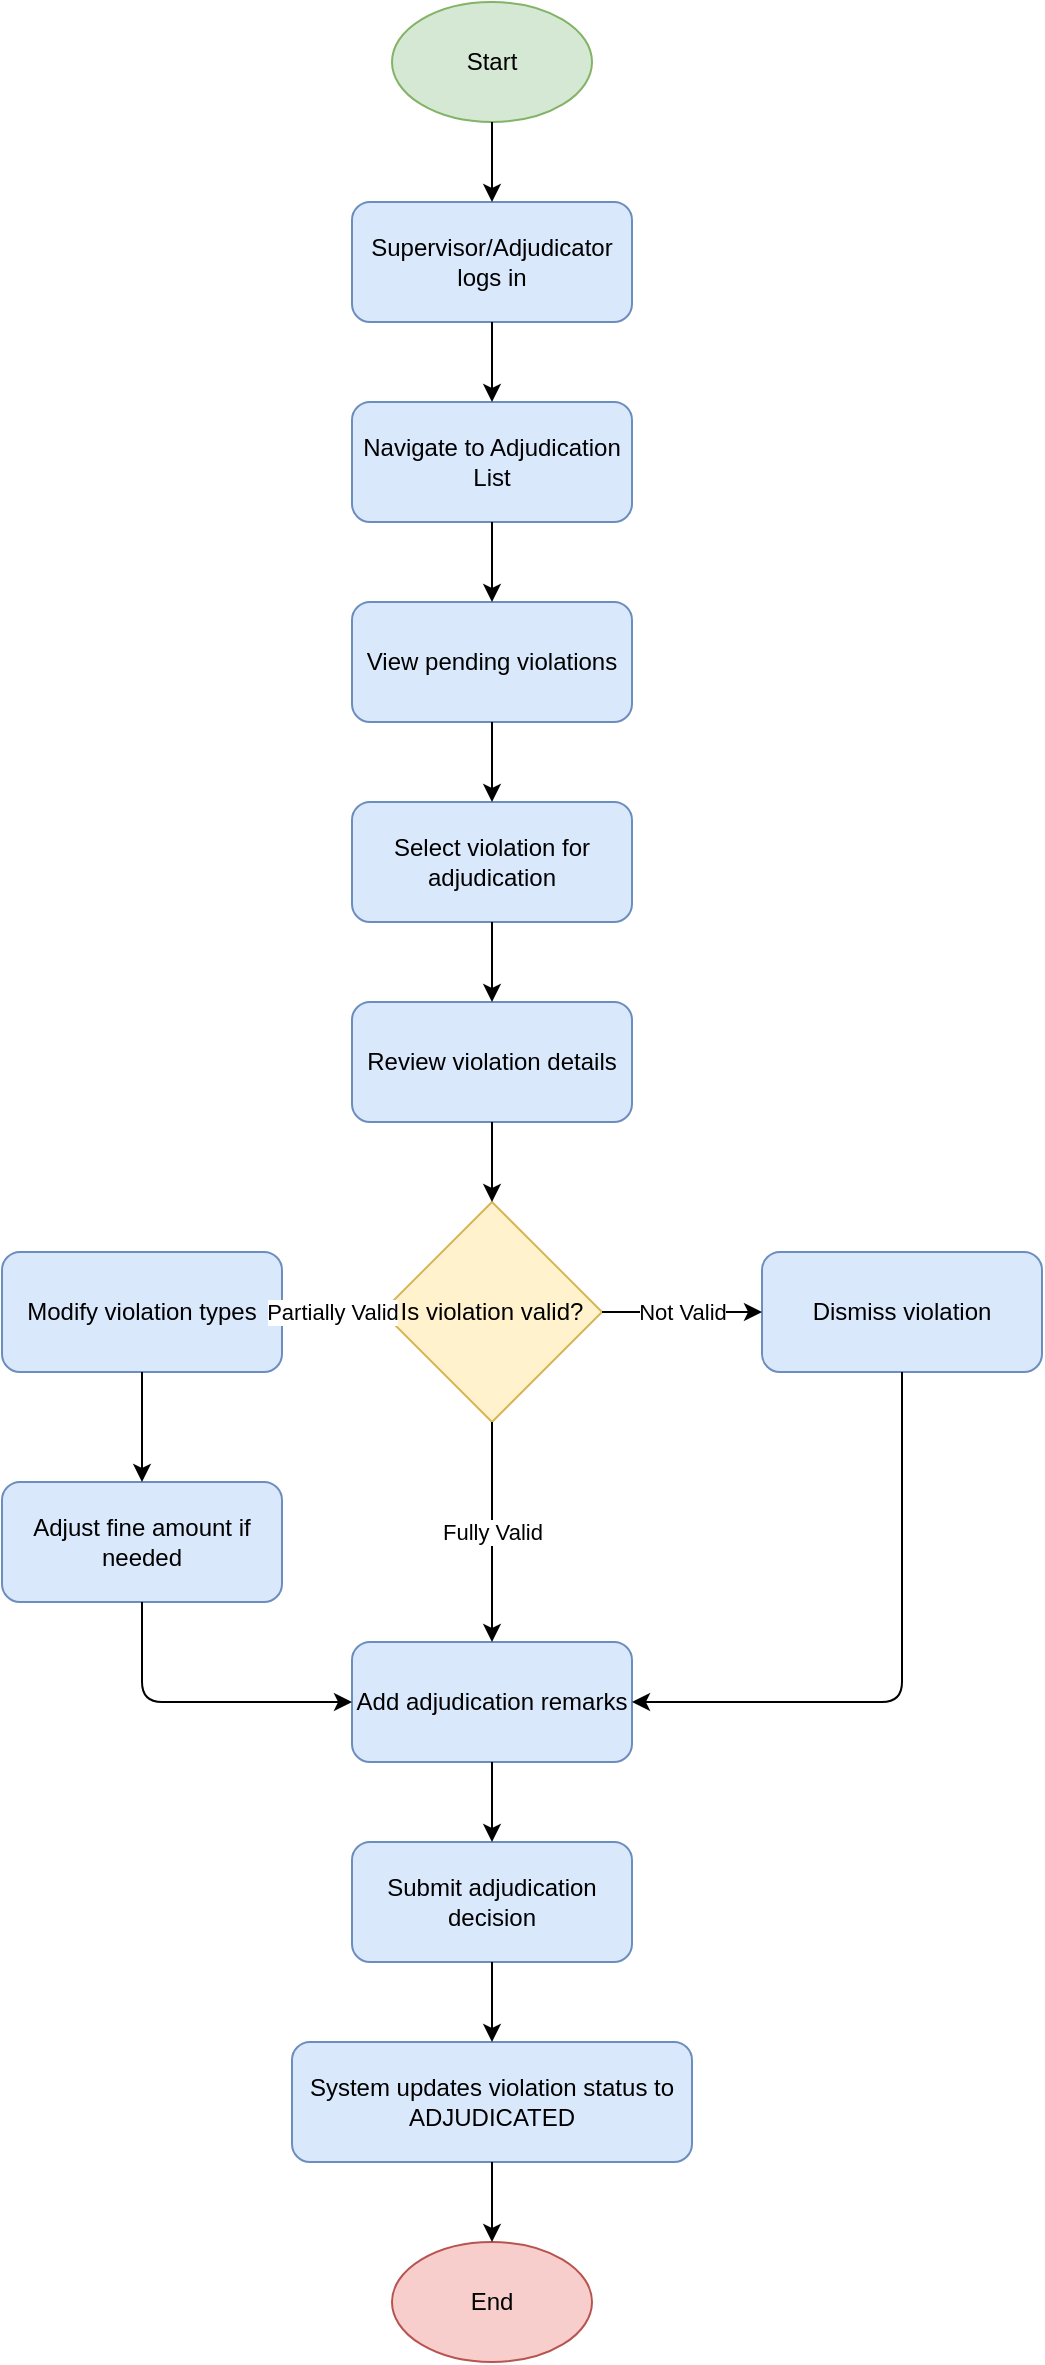 <?xml version="1.0" encoding="UTF-8"?>
<mxfile version="21.1.1">
  <diagram id="adjudication-process-flowchart" name="Adjudication Process">
    <mxGraphModel dx="1200" dy="800" grid="1" gridSize="10" guides="1" tooltips="1" connect="1" arrows="1" fold="1" page="1" pageScale="1" pageWidth="850" pageHeight="1100">
      <root>
        <mxCell id="0"/>
        <mxCell id="1" parent="0"/>
        
        <!-- Start Node -->
        <mxCell id="2" value="Start" style="ellipse;whiteSpace=wrap;html=1;fillColor=#d5e8d4;strokeColor=#82b366;" vertex="1" parent="1">
          <mxGeometry x="375" y="20" width="100" height="60" as="geometry"/>
        </mxCell>
        
        <!-- Supervisor Login -->
        <mxCell id="3" value="Supervisor/Adjudicator logs in" style="rounded=1;whiteSpace=wrap;html=1;fillColor=#dae8fc;strokeColor=#6c8ebf;" vertex="1" parent="1">
          <mxGeometry x="355" y="120" width="140" height="60" as="geometry"/>
        </mxCell>
        
        <!-- Navigate to Adjudication List -->
        <mxCell id="4" value="Navigate to Adjudication List" style="rounded=1;whiteSpace=wrap;html=1;fillColor=#dae8fc;strokeColor=#6c8ebf;" vertex="1" parent="1">
          <mxGeometry x="355" y="220" width="140" height="60" as="geometry"/>
        </mxCell>
        
        <!-- View Pending Violations -->
        <mxCell id="5" value="View pending violations" style="rounded=1;whiteSpace=wrap;html=1;fillColor=#dae8fc;strokeColor=#6c8ebf;" vertex="1" parent="1">
          <mxGeometry x="355" y="320" width="140" height="60" as="geometry"/>
        </mxCell>
        
        <!-- Select Violation -->
        <mxCell id="6" value="Select violation for adjudication" style="rounded=1;whiteSpace=wrap;html=1;fillColor=#dae8fc;strokeColor=#6c8ebf;" vertex="1" parent="1">
          <mxGeometry x="355" y="420" width="140" height="60" as="geometry"/>
        </mxCell>
        
        <!-- Review Details -->
        <mxCell id="7" value="Review violation details" style="rounded=1;whiteSpace=wrap;html=1;fillColor=#dae8fc;strokeColor=#6c8ebf;" vertex="1" parent="1">
          <mxGeometry x="355" y="520" width="140" height="60" as="geometry"/>
        </mxCell>
        
        <!-- Decision -->
        <mxCell id="8" value="Is violation valid?" style="rhombus;whiteSpace=wrap;html=1;fillColor=#fff2cc;strokeColor=#d6b656;" vertex="1" parent="1">
          <mxGeometry x="370" y="620" width="110" height="110" as="geometry"/>
        </mxCell>
        
        <!-- Remove Some Violations -->
        <mxCell id="9" value="Modify violation types" style="rounded=1;whiteSpace=wrap;html=1;fillColor=#dae8fc;strokeColor=#6c8ebf;" vertex="1" parent="1">
          <mxGeometry x="180" y="645" width="140" height="60" as="geometry"/>
        </mxCell>
        
        <!-- Dismiss Violation -->
        <mxCell id="10" value="Dismiss violation" style="rounded=1;whiteSpace=wrap;html=1;fillColor=#dae8fc;strokeColor=#6c8ebf;" vertex="1" parent="1">
          <mxGeometry x="560" y="645" width="140" height="60" as="geometry"/>
        </mxCell>
        
        <!-- Set Fine Amount -->
        <mxCell id="11" value="Adjust fine amount if needed" style="rounded=1;whiteSpace=wrap;html=1;fillColor=#dae8fc;strokeColor=#6c8ebf;" vertex="1" parent="1">
          <mxGeometry x="180" y="760" width="140" height="60" as="geometry"/>
        </mxCell>
        
        <!-- Add Remarks -->
        <mxCell id="12" value="Add adjudication remarks" style="rounded=1;whiteSpace=wrap;html=1;fillColor=#dae8fc;strokeColor=#6c8ebf;" vertex="1" parent="1">
          <mxGeometry x="355" y="840" width="140" height="60" as="geometry"/>
        </mxCell>
        
        <!-- Submit Adjudication -->
        <mxCell id="13" value="Submit adjudication decision" style="rounded=1;whiteSpace=wrap;html=1;fillColor=#dae8fc;strokeColor=#6c8ebf;" vertex="1" parent="1">
          <mxGeometry x="355" y="940" width="140" height="60" as="geometry"/>
        </mxCell>
        
        <!-- Update Status -->
        <mxCell id="14" value="System updates violation status to ADJUDICATED" style="rounded=1;whiteSpace=wrap;html=1;fillColor=#dae8fc;strokeColor=#6c8ebf;" vertex="1" parent="1">
          <mxGeometry x="325" y="1040" width="200" height="60" as="geometry"/>
        </mxCell>
        
        <!-- End -->
        <mxCell id="15" value="End" style="ellipse;whiteSpace=wrap;html=1;fillColor=#f8cecc;strokeColor=#b85450;" vertex="1" parent="1">
          <mxGeometry x="375" y="1140" width="100" height="60" as="geometry"/>
        </mxCell>
        
        <!-- Connections -->
        <mxCell id="16" value="" style="endArrow=classic;html=1;exitX=0.5;exitY=1;exitDx=0;exitDy=0;entryX=0.5;entryY=0;entryDx=0;entryDy=0;" edge="1" parent="1" source="2" target="3">
          <mxGeometry width="50" height="50" relative="1" as="geometry">
            <mxPoint x="400" y="430" as="sourcePoint"/>
            <mxPoint x="450" y="380" as="targetPoint"/>
          </mxGeometry>
        </mxCell>
        
        <mxCell id="17" value="" style="endArrow=classic;html=1;exitX=0.5;exitY=1;exitDx=0;exitDy=0;entryX=0.5;entryY=0;entryDx=0;entryDy=0;" edge="1" parent="1" source="3" target="4">
          <mxGeometry width="50" height="50" relative="1" as="geometry">
            <mxPoint x="400" y="430" as="sourcePoint"/>
            <mxPoint x="450" y="380" as="targetPoint"/>
          </mxGeometry>
        </mxCell>
        
        <mxCell id="18" value="" style="endArrow=classic;html=1;exitX=0.5;exitY=1;exitDx=0;exitDy=0;entryX=0.5;entryY=0;entryDx=0;entryDy=0;" edge="1" parent="1" source="4" target="5">
          <mxGeometry width="50" height="50" relative="1" as="geometry">
            <mxPoint x="400" y="430" as="sourcePoint"/>
            <mxPoint x="450" y="380" as="targetPoint"/>
          </mxGeometry>
        </mxCell>
        
        <mxCell id="19" value="" style="endArrow=classic;html=1;exitX=0.5;exitY=1;exitDx=0;exitDy=0;entryX=0.5;entryY=0;entryDx=0;entryDy=0;" edge="1" parent="1" source="5" target="6">
          <mxGeometry width="50" height="50" relative="1" as="geometry">
            <mxPoint x="400" y="430" as="sourcePoint"/>
            <mxPoint x="450" y="380" as="targetPoint"/>
          </mxGeometry>
        </mxCell>
        
        <mxCell id="20" value="" style="endArrow=classic;html=1;exitX=0.5;exitY=1;exitDx=0;exitDy=0;entryX=0.5;entryY=0;entryDx=0;entryDy=0;" edge="1" parent="1" source="6" target="7">
          <mxGeometry width="50" height="50" relative="1" as="geometry">
            <mxPoint x="400" y="430" as="sourcePoint"/>
            <mxPoint x="450" y="380" as="targetPoint"/>
          </mxGeometry>
        </mxCell>
        
        <mxCell id="21" value="" style="endArrow=classic;html=1;exitX=0.5;exitY=1;exitDx=0;exitDy=0;entryX=0.5;entryY=0;entryDx=0;entryDy=0;" edge="1" parent="1" source="7" target="8">
          <mxGeometry width="50" height="50" relative="1" as="geometry">
            <mxPoint x="400" y="430" as="sourcePoint"/>
            <mxPoint x="450" y="380" as="targetPoint"/>
          </mxGeometry>
        </mxCell>
        
        <mxCell id="22" value="Partially Valid" style="endArrow=classic;html=1;exitX=0;exitY=0.5;exitDx=0;exitDy=0;entryX=1;entryY=0.5;entryDx=0;entryDy=0;" edge="1" parent="1" source="8" target="9">
          <mxGeometry width="50" height="50" relative="1" as="geometry">
            <mxPoint x="400" y="430" as="sourcePoint"/>
            <mxPoint x="450" y="380" as="targetPoint"/>
          </mxGeometry>
        </mxCell>
        
        <mxCell id="23" value="Not Valid" style="endArrow=classic;html=1;exitX=1;exitY=0.5;exitDx=0;exitDy=0;entryX=0;entryY=0.5;entryDx=0;entryDy=0;" edge="1" parent="1" source="8" target="10">
          <mxGeometry width="50" height="50" relative="1" as="geometry">
            <mxPoint x="400" y="430" as="sourcePoint"/>
            <mxPoint x="450" y="380" as="targetPoint"/>
          </mxGeometry>
        </mxCell>
        
        <mxCell id="24" value="" style="endArrow=classic;html=1;exitX=0.5;exitY=1;exitDx=0;exitDy=0;entryX=0.5;entryY=0;entryDx=0;entryDy=0;" edge="1" parent="1" source="9" target="11">
          <mxGeometry width="50" height="50" relative="1" as="geometry">
            <mxPoint x="400" y="730" as="sourcePoint"/>
            <mxPoint x="450" y="680" as="targetPoint"/>
          </mxGeometry>
        </mxCell>
        
        <mxCell id="25" value="" style="endArrow=classic;html=1;exitX=0.5;exitY=1;exitDx=0;exitDy=0;entryX=0;entryY=0.5;entryDx=0;entryDy=0;" edge="1" parent="1" source="11" target="12">
          <mxGeometry width="50" height="50" relative="1" as="geometry">
            <mxPoint x="400" y="730" as="sourcePoint"/>
            <mxPoint x="450" y="680" as="targetPoint"/>
            <Array as="points">
              <mxPoint x="250" y="870"/>
            </Array>
          </mxGeometry>
        </mxCell>
        
        <mxCell id="26" value="Fully Valid" style="endArrow=classic;html=1;exitX=0.5;exitY=1;exitDx=0;exitDy=0;entryX=0.5;entryY=0;entryDx=0;entryDy=0;" edge="1" parent="1" source="8" target="12">
          <mxGeometry width="50" height="50" relative="1" as="geometry">
            <mxPoint x="400" y="730" as="sourcePoint"/>
            <mxPoint x="450" y="680" as="targetPoint"/>
            <Array as="points">
              <mxPoint x="425" y="780"/>
            </Array>
          </mxGeometry>
        </mxCell>
        
        <mxCell id="27" value="" style="endArrow=classic;html=1;exitX=0.5;exitY=1;exitDx=0;exitDy=0;entryX=1;entryY=0.5;entryDx=0;entryDy=0;" edge="1" parent="1" source="10" target="12">
          <mxGeometry width="50" height="50" relative="1" as="geometry">
            <mxPoint x="400" y="730" as="sourcePoint"/>
            <mxPoint x="450" y="680" as="targetPoint"/>
            <Array as="points">
              <mxPoint x="630" y="870"/>
            </Array>
          </mxGeometry>
        </mxCell>
        
        <mxCell id="28" value="" style="endArrow=classic;html=1;exitX=0.5;exitY=1;exitDx=0;exitDy=0;entryX=0.5;entryY=0;entryDx=0;entryDy=0;" edge="1" parent="1" source="12" target="13">
          <mxGeometry width="50" height="50" relative="1" as="geometry">
            <mxPoint x="400" y="730" as="sourcePoint"/>
            <mxPoint x="450" y="680" as="targetPoint"/>
          </mxGeometry>
        </mxCell>
        
        <mxCell id="29" value="" style="endArrow=classic;html=1;exitX=0.5;exitY=1;exitDx=0;exitDy=0;entryX=0.5;entryY=0;entryDx=0;entryDy=0;" edge="1" parent="1" source="13" target="14">
          <mxGeometry width="50" height="50" relative="1" as="geometry">
            <mxPoint x="400" y="730" as="sourcePoint"/>
            <mxPoint x="450" y="680" as="targetPoint"/>
          </mxGeometry>
        </mxCell>
        
        <mxCell id="30" value="" style="endArrow=classic;html=1;exitX=0.5;exitY=1;exitDx=0;exitDy=0;entryX=0.5;entryY=0;entryDx=0;entryDy=0;" edge="1" parent="1" source="14" target="15">
          <mxGeometry width="50" height="50" relative="1" as="geometry">
            <mxPoint x="400" y="970" as="sourcePoint"/>
            <mxPoint x="450" y="920" as="targetPoint"/>
          </mxGeometry>
        </mxCell>
      </root>
    </mxGraphModel>
  </diagram>
</mxfile> 